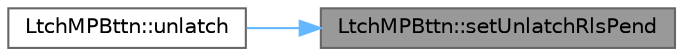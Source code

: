 digraph "LtchMPBttn::setUnlatchRlsPend"
{
 // LATEX_PDF_SIZE
  bgcolor="transparent";
  edge [fontname=Helvetica,fontsize=10,labelfontname=Helvetica,labelfontsize=10];
  node [fontname=Helvetica,fontsize=10,shape=box,height=0.2,width=0.4];
  rankdir="RL";
  Node1 [id="Node000001",label="LtchMPBttn::setUnlatchRlsPend",height=0.2,width=0.4,color="gray40", fillcolor="grey60", style="filled", fontcolor="black",tooltip="Sets the value of the \"Valid Unlatch Release Pending\" attribute."];
  Node1 -> Node2 [id="edge1_Node000001_Node000002",dir="back",color="steelblue1",style="solid",tooltip=" "];
  Node2 [id="Node000002",label="LtchMPBttn::unlatch",height=0.2,width=0.4,color="grey40", fillcolor="white", style="filled",URL="$class_ltch_m_p_bttn.html#a25933288a98bd0a2efc406e7a009fbc1",tooltip="Sets the values of the flags needed to unlatch a latched MPB."];
}
